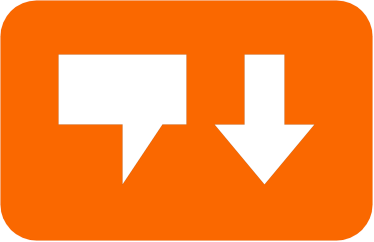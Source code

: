 <mxfile version="21.2.8" type="device">
  <diagram name="Page-1" id="hCRjhcQ7iV2ii4y84FTH">
    <mxGraphModel dx="641" dy="464" grid="1" gridSize="10" guides="1" tooltips="1" connect="1" arrows="1" fold="1" page="1" pageScale="1" pageWidth="291" pageHeight="413" math="0" shadow="0">
      <root>
        <mxCell id="0" />
        <mxCell id="1" parent="0" />
        <mxCell id="X3SQaYUly0QsBhZ8JnkZ-2" value="" style="rounded=1;whiteSpace=wrap;html=1;fontStyle=0;fillColor=#fa6800;strokeColor=#C73500;strokeWidth=0;fontColor=#000000;" vertex="1" parent="1">
          <mxGeometry x="53" y="147" width="186" height="120" as="geometry" />
        </mxCell>
        <mxCell id="X3SQaYUly0QsBhZ8JnkZ-3" value="" style="shape=callout;whiteSpace=wrap;html=1;perimeter=calloutPerimeter;strokeWidth=0;" vertex="1" parent="1">
          <mxGeometry x="82" y="174" width="64" height="65" as="geometry" />
        </mxCell>
        <mxCell id="X3SQaYUly0QsBhZ8JnkZ-6" value="" style="html=1;shadow=0;dashed=0;align=center;verticalAlign=middle;shape=mxgraph.arrows2.arrow;dy=0.6;dx=30;direction=south;notch=0;strokeWidth=0;" vertex="1" parent="1">
          <mxGeometry x="160" y="174" width="50" height="65" as="geometry" />
        </mxCell>
      </root>
    </mxGraphModel>
  </diagram>
</mxfile>
